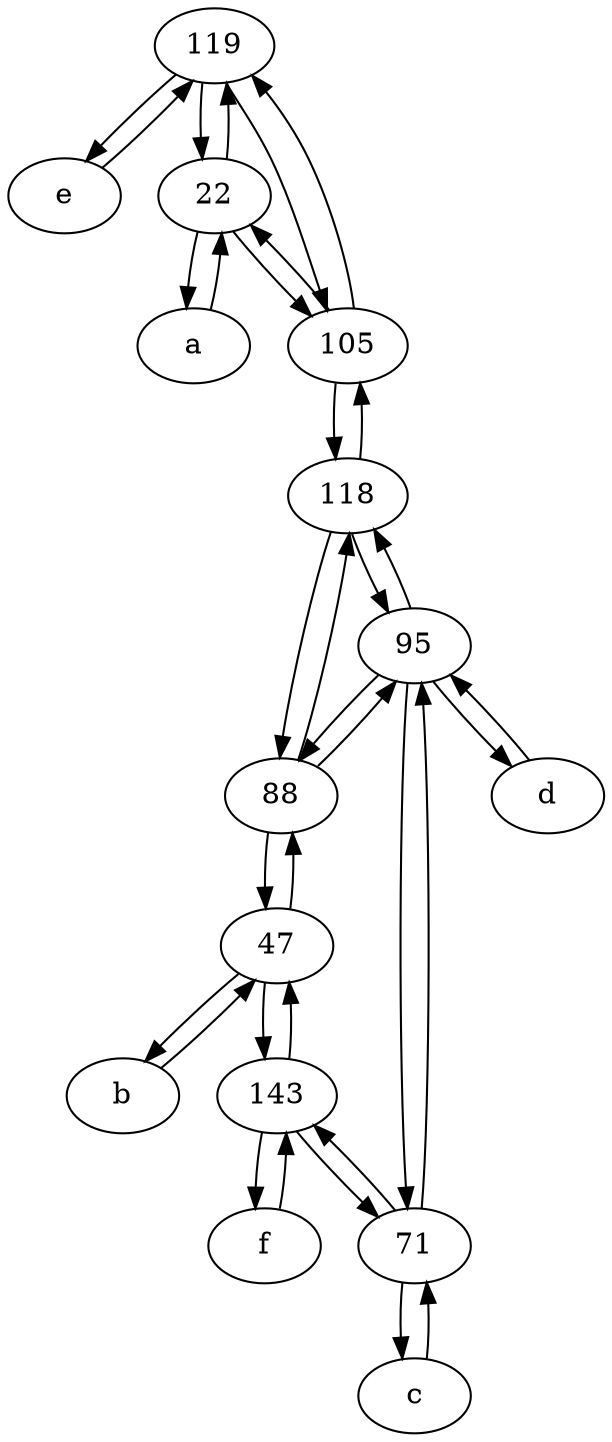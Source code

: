digraph  {
	119;
	e [pos="30,50!"];
	95;
	a [pos="40,10!"];
	22;
	88;
	71;
	f [pos="15,45!"];
	105;
	118;
	b [pos="50,20!"];
	143;
	d [pos="20,30!"];
	47;
	c [pos="20,10!"];
	c -> 71;
	22 -> 119;
	b -> 47;
	119 -> 105;
	118 -> 105;
	95 -> 71;
	88 -> 118;
	95 -> d;
	47 -> b;
	95 -> 88;
	119 -> 22;
	47 -> 143;
	d -> 95;
	88 -> 47;
	71 -> 95;
	105 -> 118;
	71 -> c;
	f -> 143;
	143 -> f;
	e -> 119;
	119 -> e;
	47 -> 88;
	71 -> 143;
	105 -> 119;
	a -> 22;
	22 -> 105;
	118 -> 88;
	143 -> 71;
	88 -> 95;
	143 -> 47;
	118 -> 95;
	95 -> 118;
	105 -> 22;
	22 -> a;

	}